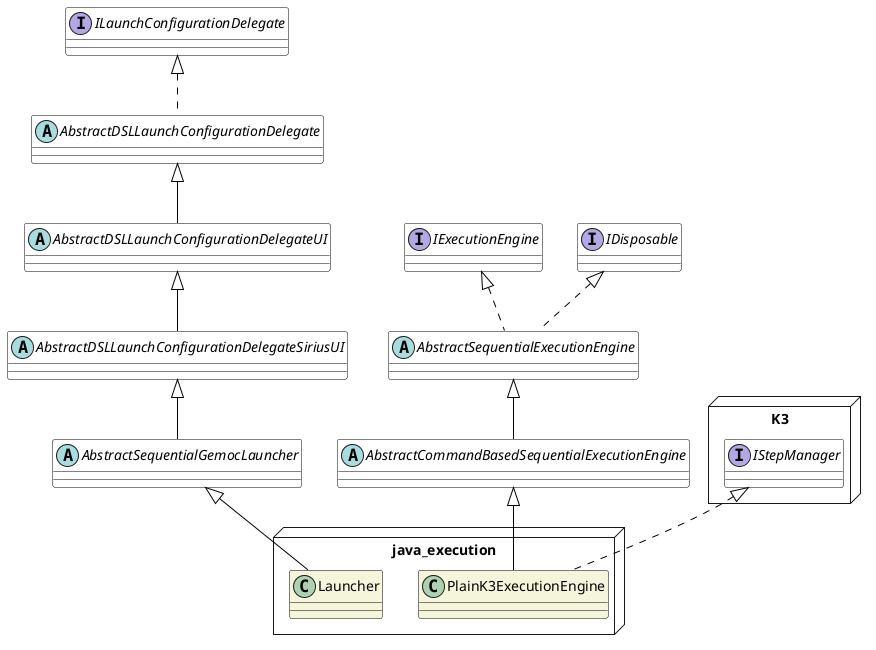 @startuml
skinparam class {
	BackgroundColor White
	ArrowColor Black
	BorderColor Black
}

scale max 1024 width
scale max 800 height

package java_execution <<Node>> {
	class PlainK3ExecutionEngine #beige {
	}  
	
	class Launcher #beige {
	}  
}

package K3 <<Node>> {
	interface IStepManager
}

interface IDisposable
interface IExecutionEngine
interface ILaunchConfigurationDelegate

abstract class AbstractSequentialExecutionEngine
abstract class AbstractCommandBasedSequentialExecutionEngine
abstract class AbstractDSLLaunchConfigurationDelegate
abstract class AbstractDSLLaunchConfigurationDelegateUI
abstract class AbstractDSLLaunchConfigurationDelegateSiriusUI
abstract class AbstractSequentialGemocLauncher

IDisposable <|.. AbstractSequentialExecutionEngine 
IExecutionEngine <|.. AbstractSequentialExecutionEngine 
AbstractSequentialExecutionEngine <|-- AbstractCommandBasedSequentialExecutionEngine
AbstractCommandBasedSequentialExecutionEngine <|-- PlainK3ExecutionEngine
IStepManager <|.. PlainK3ExecutionEngine

ILaunchConfigurationDelegate <|.. AbstractDSLLaunchConfigurationDelegate
AbstractDSLLaunchConfigurationDelegate <|-- AbstractDSLLaunchConfigurationDelegateUI 
AbstractDSLLaunchConfigurationDelegateUI <|-- AbstractDSLLaunchConfigurationDelegateSiriusUI
AbstractDSLLaunchConfigurationDelegateSiriusUI <|-- AbstractSequentialGemocLauncher
AbstractSequentialGemocLauncher <|-- Launcher

@enduml
